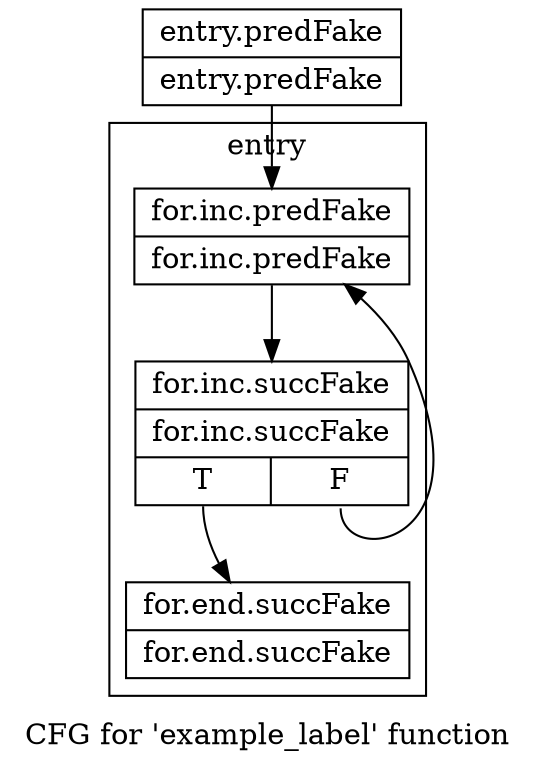 digraph "CFG for 'example_label' function" {
	label="CFG for 'example_label' function";

	Node0x7f7edc39a530 [shape=record,filename="example.cpp",linenumber="" callList="" memoryops=" ",label="{entry.predFake|entry.predFake}"];
	Node0x7f7edc39a530 -> Node0x7f7edc39a590[ callList="" memoryops="" filename="example.cpp"];
	Node0x7f7edf0c3d10 [shape=record,filename="example.cpp",linenumber="81" callList="" memoryops=" ",label="{for.end.succFake|for.end.succFake}"];
subgraph cluster_0 {
	label="entry";

	Node0x7f7edc39a590 [shape=record,filename="example.cpp",linenumber="" callList="" memoryops=" ",label="{for.inc.predFake|for.inc.predFake}"];
	Node0x7f7edc39a590 -> Node0x7f7edef8fa60[ callList="" memoryops="" filename="example.cpp"];
	Node0x7f7edef8fa60 [shape=record,filename="example.cpp",linenumber="78" callList="" memoryops=" ",label="{for.inc.succFake|for.inc.succFake|{<s0>T|<s1>F}}"];
	Node0x7f7edef8fa60:s0 -> Node0x7f7edf0c3d10[ callList="" memoryops="" filename="example.cpp"];
	Node0x7f7edef8fa60:s1 -> Node0x7f7edc39a590[ callList="" memoryops="" filename="example.cpp"];
}
}
